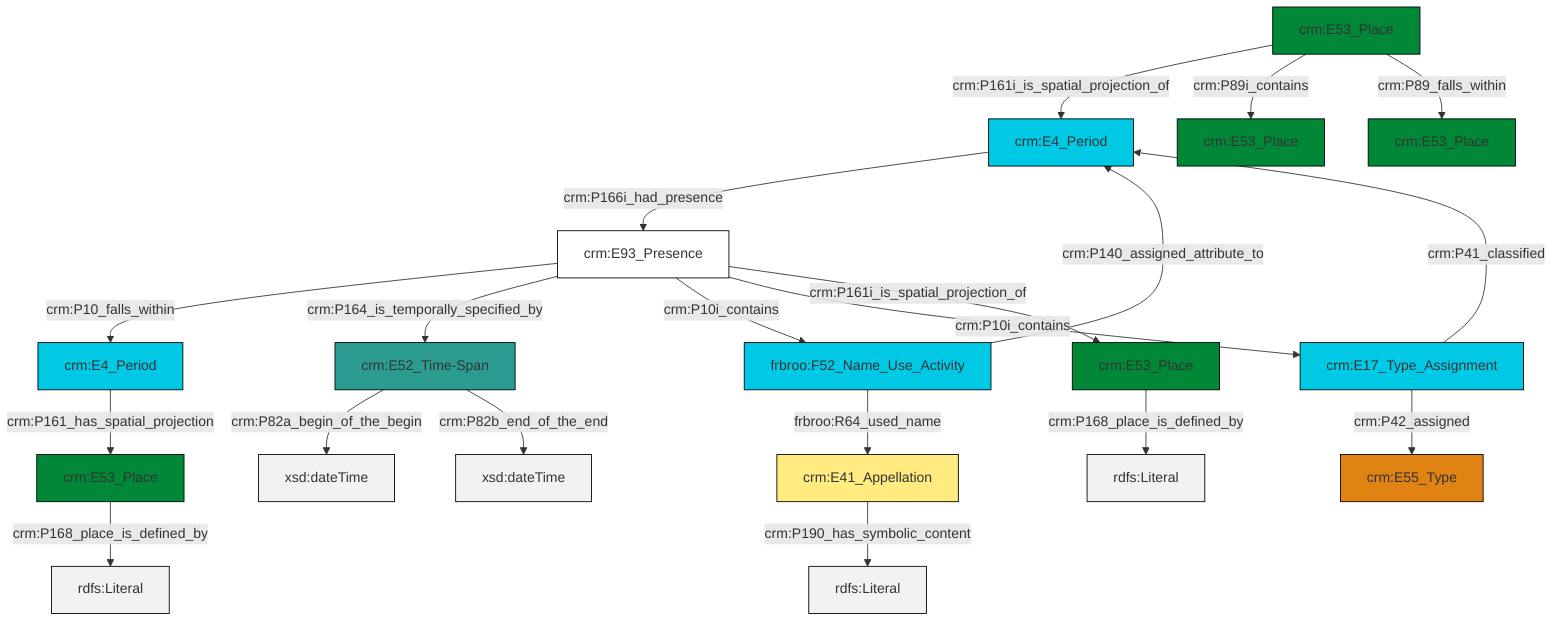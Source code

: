 graph TD
classDef Literal fill:#f2f2f2,stroke:#000000;
classDef CRM_Entity fill:#FFFFFF,stroke:#000000;
classDef Temporal_Entity fill:#00C9E6, stroke:#000000;
classDef Type fill:#E18312, stroke:#000000;
classDef Time-Span fill:#2C9C91, stroke:#000000;
classDef Appellation fill:#FFEB7F, stroke:#000000;
classDef Place fill:#008836, stroke:#000000;
classDef Persistent_Item fill:#B266B2, stroke:#000000;
classDef Conceptual_Object fill:#FFD700, stroke:#000000;
classDef Physical_Thing fill:#D2B48C, stroke:#000000;
classDef Actor fill:#f58aad, stroke:#000000;
classDef PC_Classes fill:#4ce600, stroke:#000000;
classDef Multi fill:#cccccc,stroke:#000000;

0["crm:E53_Place"]:::Place -->|crm:P168_place_is_defined_by| 1[rdfs:Literal]:::Literal
2["crm:E4_Period"]:::Temporal_Entity -->|crm:P166i_had_presence| 3["crm:E93_Presence"]:::CRM_Entity
4["crm:E53_Place"]:::Place -->|crm:P161i_is_spatial_projection_of| 2["crm:E4_Period"]:::Temporal_Entity
3["crm:E93_Presence"]:::CRM_Entity -->|crm:P10_falls_within| 5["crm:E4_Period"]:::Temporal_Entity
6["crm:E17_Type_Assignment"]:::Temporal_Entity -->|crm:P42_assigned| 7["crm:E55_Type"]:::Type
3["crm:E93_Presence"]:::CRM_Entity -->|crm:P164_is_temporally_specified_by| 8["crm:E52_Time-Span"]:::Time-Span
8["crm:E52_Time-Span"]:::Time-Span -->|crm:P82a_begin_of_the_begin| 10[xsd:dateTime]:::Literal
11["frbroo:F52_Name_Use_Activity"]:::Temporal_Entity -->|frbroo:R64_used_name| 12["crm:E41_Appellation"]:::Appellation
3["crm:E93_Presence"]:::CRM_Entity -->|crm:P10i_contains| 11["frbroo:F52_Name_Use_Activity"]:::Temporal_Entity
6["crm:E17_Type_Assignment"]:::Temporal_Entity -->|crm:P41_classified| 2["crm:E4_Period"]:::Temporal_Entity
12["crm:E41_Appellation"]:::Appellation -->|crm:P190_has_symbolic_content| 17[rdfs:Literal]:::Literal
4["crm:E53_Place"]:::Place -->|crm:P89i_contains| 20["crm:E53_Place"]:::Place
5["crm:E4_Period"]:::Temporal_Entity -->|crm:P161_has_spatial_projection| 18["crm:E53_Place"]:::Place
18["crm:E53_Place"]:::Place -->|crm:P168_place_is_defined_by| 24[rdfs:Literal]:::Literal
3["crm:E93_Presence"]:::CRM_Entity -->|crm:P10i_contains| 6["crm:E17_Type_Assignment"]:::Temporal_Entity
4["crm:E53_Place"]:::Place -->|crm:P89_falls_within| 26["crm:E53_Place"]:::Place
8["crm:E52_Time-Span"]:::Time-Span -->|crm:P82b_end_of_the_end| 28[xsd:dateTime]:::Literal
3["crm:E93_Presence"]:::CRM_Entity -->|crm:P161i_is_spatial_projection_of| 0["crm:E53_Place"]:::Place
11["frbroo:F52_Name_Use_Activity"]:::Temporal_Entity -->|crm:P140_assigned_attribute_to| 2["crm:E4_Period"]:::Temporal_Entity